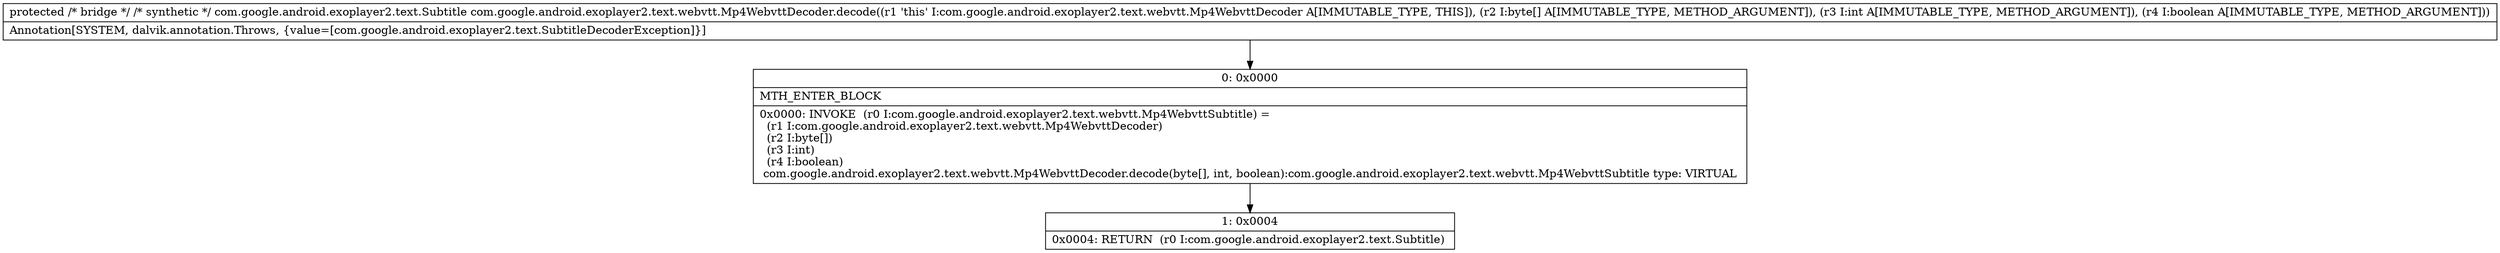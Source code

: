 digraph "CFG forcom.google.android.exoplayer2.text.webvtt.Mp4WebvttDecoder.decode([BIZ)Lcom\/google\/android\/exoplayer2\/text\/Subtitle;" {
Node_0 [shape=record,label="{0\:\ 0x0000|MTH_ENTER_BLOCK\l|0x0000: INVOKE  (r0 I:com.google.android.exoplayer2.text.webvtt.Mp4WebvttSubtitle) = \l  (r1 I:com.google.android.exoplayer2.text.webvtt.Mp4WebvttDecoder)\l  (r2 I:byte[])\l  (r3 I:int)\l  (r4 I:boolean)\l com.google.android.exoplayer2.text.webvtt.Mp4WebvttDecoder.decode(byte[], int, boolean):com.google.android.exoplayer2.text.webvtt.Mp4WebvttSubtitle type: VIRTUAL \l}"];
Node_1 [shape=record,label="{1\:\ 0x0004|0x0004: RETURN  (r0 I:com.google.android.exoplayer2.text.Subtitle) \l}"];
MethodNode[shape=record,label="{protected \/* bridge *\/ \/* synthetic *\/ com.google.android.exoplayer2.text.Subtitle com.google.android.exoplayer2.text.webvtt.Mp4WebvttDecoder.decode((r1 'this' I:com.google.android.exoplayer2.text.webvtt.Mp4WebvttDecoder A[IMMUTABLE_TYPE, THIS]), (r2 I:byte[] A[IMMUTABLE_TYPE, METHOD_ARGUMENT]), (r3 I:int A[IMMUTABLE_TYPE, METHOD_ARGUMENT]), (r4 I:boolean A[IMMUTABLE_TYPE, METHOD_ARGUMENT]))  | Annotation[SYSTEM, dalvik.annotation.Throws, \{value=[com.google.android.exoplayer2.text.SubtitleDecoderException]\}]\l}"];
MethodNode -> Node_0;
Node_0 -> Node_1;
}

